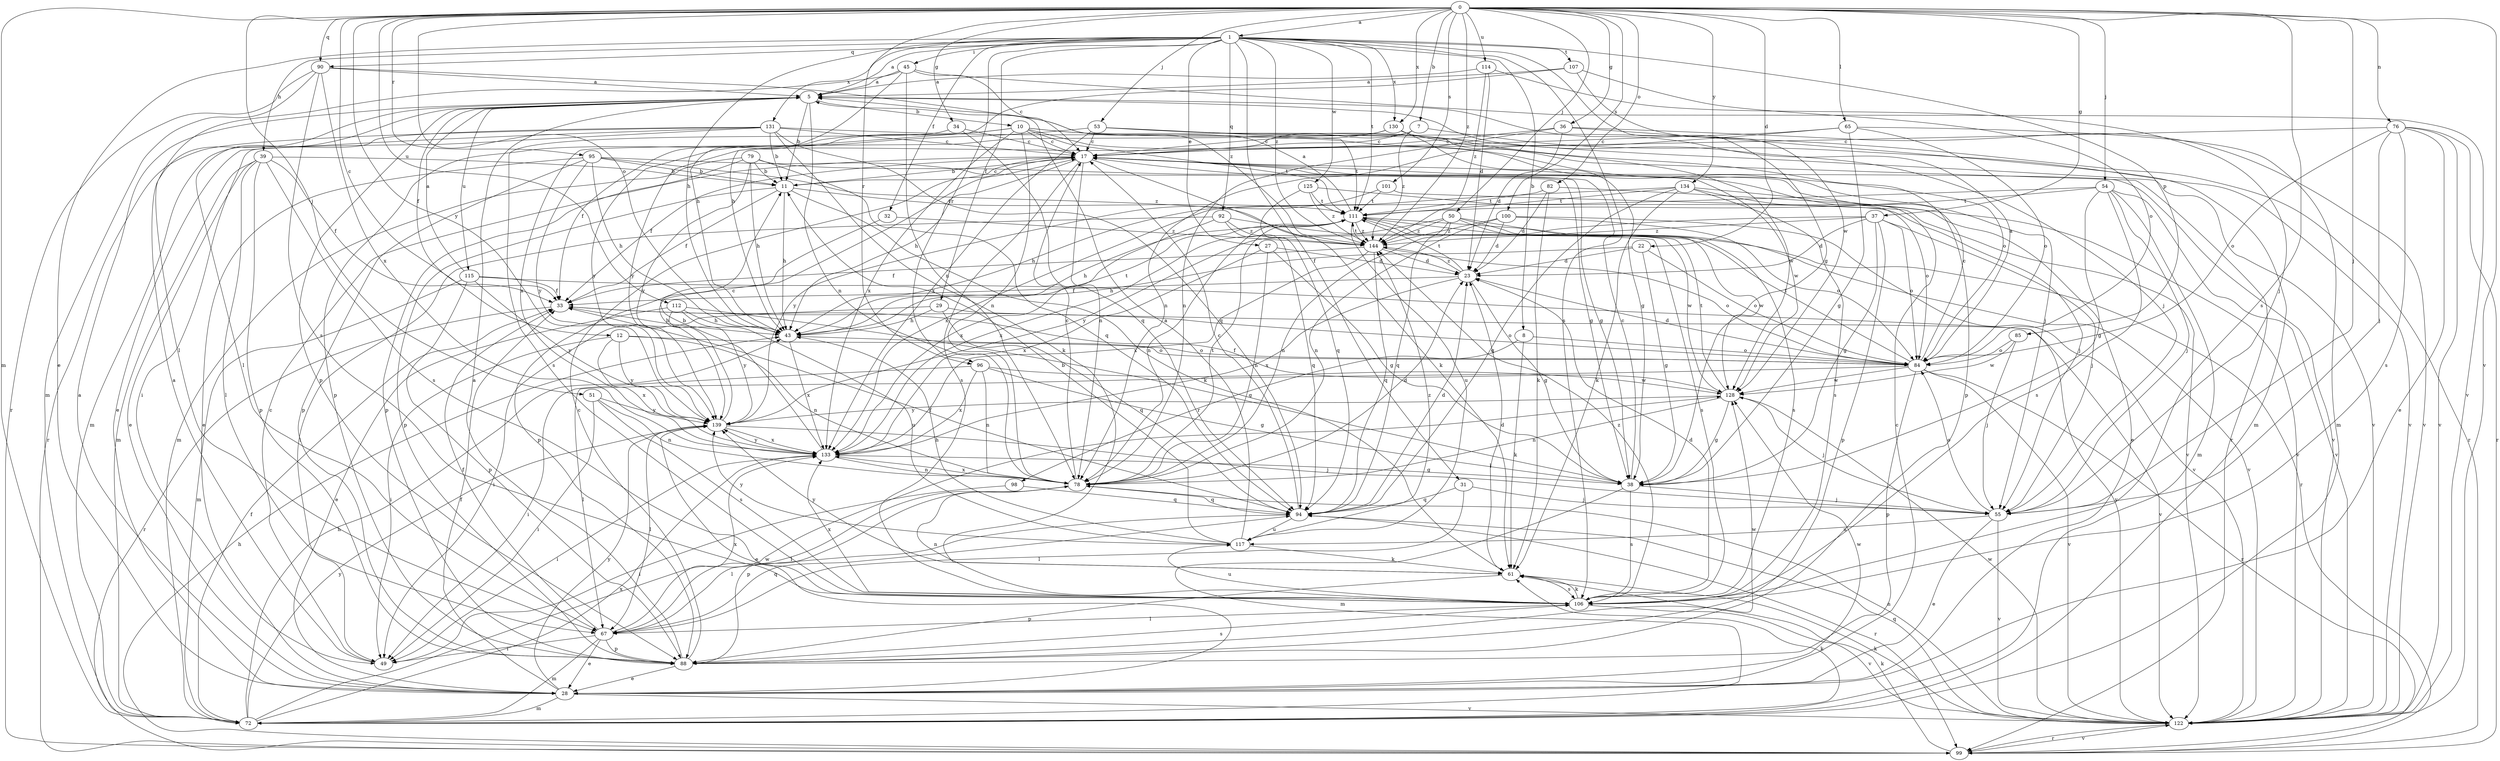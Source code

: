 strict digraph  {
0;
1;
5;
7;
8;
10;
11;
12;
17;
22;
23;
27;
28;
29;
31;
32;
33;
34;
36;
37;
38;
39;
43;
45;
49;
50;
51;
53;
54;
55;
61;
65;
67;
72;
76;
78;
79;
82;
84;
85;
88;
90;
92;
94;
95;
96;
98;
99;
100;
101;
106;
107;
111;
112;
114;
115;
117;
122;
125;
128;
130;
131;
133;
134;
139;
144;
0 -> 1  [label=a];
0 -> 7  [label=b];
0 -> 12  [label=c];
0 -> 22  [label=d];
0 -> 34  [label=g];
0 -> 36  [label=g];
0 -> 37  [label=g];
0 -> 50  [label=j];
0 -> 51  [label=j];
0 -> 53  [label=j];
0 -> 54  [label=j];
0 -> 55  [label=j];
0 -> 65  [label=l];
0 -> 72  [label=m];
0 -> 76  [label=n];
0 -> 82  [label=o];
0 -> 90  [label=q];
0 -> 95  [label=r];
0 -> 96  [label=r];
0 -> 100  [label=s];
0 -> 101  [label=s];
0 -> 106  [label=s];
0 -> 112  [label=u];
0 -> 114  [label=u];
0 -> 122  [label=v];
0 -> 130  [label=x];
0 -> 134  [label=y];
0 -> 139  [label=y];
0 -> 144  [label=z];
0 -> 43  [label=o];
1 -> 5  [label=a];
1 -> 8  [label=b];
1 -> 27  [label=e];
1 -> 28  [label=e];
1 -> 29  [label=f];
1 -> 31  [label=f];
1 -> 32  [label=f];
1 -> 38  [label=g];
1 -> 39  [label=h];
1 -> 43  [label=h];
1 -> 45  [label=i];
1 -> 85  [label=p];
1 -> 90  [label=q];
1 -> 92  [label=q];
1 -> 96  [label=r];
1 -> 106  [label=s];
1 -> 107  [label=t];
1 -> 111  [label=t];
1 -> 125  [label=w];
1 -> 130  [label=x];
1 -> 131  [label=x];
1 -> 144  [label=z];
5 -> 10  [label=b];
5 -> 11  [label=b];
5 -> 33  [label=f];
5 -> 55  [label=j];
5 -> 67  [label=l];
5 -> 78  [label=n];
5 -> 88  [label=p];
5 -> 115  [label=u];
7 -> 17  [label=c];
7 -> 122  [label=v];
7 -> 139  [label=y];
7 -> 144  [label=z];
8 -> 61  [label=k];
8 -> 84  [label=o];
8 -> 98  [label=r];
10 -> 17  [label=c];
10 -> 33  [label=f];
10 -> 55  [label=j];
10 -> 78  [label=n];
10 -> 88  [label=p];
10 -> 99  [label=r];
10 -> 111  [label=t];
10 -> 122  [label=v];
10 -> 133  [label=x];
11 -> 17  [label=c];
11 -> 33  [label=f];
11 -> 43  [label=h];
11 -> 61  [label=k];
11 -> 88  [label=p];
11 -> 111  [label=t];
12 -> 49  [label=i];
12 -> 78  [label=n];
12 -> 84  [label=o];
12 -> 133  [label=x];
12 -> 139  [label=y];
17 -> 11  [label=b];
17 -> 33  [label=f];
17 -> 43  [label=h];
17 -> 61  [label=k];
17 -> 78  [label=n];
17 -> 106  [label=s];
17 -> 122  [label=v];
17 -> 128  [label=w];
22 -> 23  [label=d];
22 -> 38  [label=g];
22 -> 43  [label=h];
22 -> 84  [label=o];
23 -> 33  [label=f];
23 -> 38  [label=g];
23 -> 111  [label=t];
23 -> 133  [label=x];
23 -> 144  [label=z];
27 -> 23  [label=d];
27 -> 38  [label=g];
27 -> 78  [label=n];
27 -> 133  [label=x];
28 -> 5  [label=a];
28 -> 17  [label=c];
28 -> 33  [label=f];
28 -> 72  [label=m];
28 -> 122  [label=v];
28 -> 128  [label=w];
28 -> 139  [label=y];
29 -> 43  [label=h];
29 -> 49  [label=i];
29 -> 94  [label=q];
29 -> 122  [label=v];
31 -> 55  [label=j];
31 -> 67  [label=l];
31 -> 94  [label=q];
32 -> 88  [label=p];
32 -> 144  [label=z];
33 -> 43  [label=h];
33 -> 84  [label=o];
33 -> 99  [label=r];
34 -> 17  [label=c];
34 -> 94  [label=q];
34 -> 106  [label=s];
36 -> 17  [label=c];
36 -> 23  [label=d];
36 -> 72  [label=m];
36 -> 78  [label=n];
36 -> 122  [label=v];
37 -> 23  [label=d];
37 -> 38  [label=g];
37 -> 55  [label=j];
37 -> 84  [label=o];
37 -> 88  [label=p];
37 -> 139  [label=y];
37 -> 144  [label=z];
38 -> 17  [label=c];
38 -> 55  [label=j];
38 -> 72  [label=m];
38 -> 106  [label=s];
39 -> 11  [label=b];
39 -> 28  [label=e];
39 -> 33  [label=f];
39 -> 67  [label=l];
39 -> 72  [label=m];
39 -> 88  [label=p];
39 -> 106  [label=s];
43 -> 84  [label=o];
43 -> 111  [label=t];
43 -> 133  [label=x];
45 -> 5  [label=a];
45 -> 17  [label=c];
45 -> 43  [label=h];
45 -> 67  [label=l];
45 -> 78  [label=n];
45 -> 122  [label=v];
49 -> 5  [label=a];
49 -> 17  [label=c];
50 -> 78  [label=n];
50 -> 94  [label=q];
50 -> 106  [label=s];
50 -> 122  [label=v];
50 -> 128  [label=w];
50 -> 133  [label=x];
50 -> 144  [label=z];
51 -> 49  [label=i];
51 -> 78  [label=n];
51 -> 106  [label=s];
51 -> 139  [label=y];
53 -> 17  [label=c];
53 -> 88  [label=p];
53 -> 99  [label=r];
53 -> 111  [label=t];
53 -> 133  [label=x];
53 -> 139  [label=y];
54 -> 38  [label=g];
54 -> 55  [label=j];
54 -> 72  [label=m];
54 -> 106  [label=s];
54 -> 111  [label=t];
54 -> 122  [label=v];
54 -> 133  [label=x];
55 -> 28  [label=e];
55 -> 84  [label=o];
55 -> 117  [label=u];
55 -> 122  [label=v];
61 -> 23  [label=d];
61 -> 88  [label=p];
61 -> 106  [label=s];
61 -> 139  [label=y];
65 -> 17  [label=c];
65 -> 38  [label=g];
65 -> 72  [label=m];
65 -> 78  [label=n];
65 -> 84  [label=o];
67 -> 28  [label=e];
67 -> 33  [label=f];
67 -> 49  [label=i];
67 -> 72  [label=m];
67 -> 88  [label=p];
67 -> 94  [label=q];
67 -> 133  [label=x];
72 -> 33  [label=f];
72 -> 43  [label=h];
72 -> 61  [label=k];
72 -> 128  [label=w];
72 -> 133  [label=x];
72 -> 139  [label=y];
76 -> 17  [label=c];
76 -> 28  [label=e];
76 -> 55  [label=j];
76 -> 84  [label=o];
76 -> 99  [label=r];
76 -> 106  [label=s];
76 -> 122  [label=v];
78 -> 17  [label=c];
78 -> 23  [label=d];
78 -> 67  [label=l];
78 -> 88  [label=p];
78 -> 94  [label=q];
78 -> 111  [label=t];
78 -> 133  [label=x];
79 -> 11  [label=b];
79 -> 38  [label=g];
79 -> 43  [label=h];
79 -> 72  [label=m];
79 -> 88  [label=p];
79 -> 94  [label=q];
79 -> 139  [label=y];
82 -> 23  [label=d];
82 -> 61  [label=k];
82 -> 111  [label=t];
82 -> 122  [label=v];
84 -> 5  [label=a];
84 -> 17  [label=c];
84 -> 23  [label=d];
84 -> 67  [label=l];
84 -> 88  [label=p];
84 -> 99  [label=r];
84 -> 111  [label=t];
84 -> 122  [label=v];
84 -> 128  [label=w];
85 -> 55  [label=j];
85 -> 84  [label=o];
85 -> 128  [label=w];
88 -> 5  [label=a];
88 -> 17  [label=c];
88 -> 28  [label=e];
88 -> 106  [label=s];
88 -> 128  [label=w];
90 -> 5  [label=a];
90 -> 72  [label=m];
90 -> 99  [label=r];
90 -> 106  [label=s];
90 -> 133  [label=x];
90 -> 144  [label=z];
92 -> 49  [label=i];
92 -> 94  [label=q];
92 -> 106  [label=s];
92 -> 133  [label=x];
92 -> 144  [label=z];
94 -> 17  [label=c];
94 -> 23  [label=d];
94 -> 33  [label=f];
94 -> 67  [label=l];
94 -> 99  [label=r];
94 -> 117  [label=u];
95 -> 11  [label=b];
95 -> 28  [label=e];
95 -> 38  [label=g];
95 -> 43  [label=h];
95 -> 88  [label=p];
95 -> 139  [label=y];
95 -> 144  [label=z];
96 -> 38  [label=g];
96 -> 49  [label=i];
96 -> 78  [label=n];
96 -> 128  [label=w];
96 -> 133  [label=x];
98 -> 49  [label=i];
98 -> 94  [label=q];
99 -> 43  [label=h];
99 -> 61  [label=k];
99 -> 122  [label=v];
100 -> 23  [label=d];
100 -> 78  [label=n];
100 -> 84  [label=o];
100 -> 122  [label=v];
100 -> 144  [label=z];
101 -> 111  [label=t];
101 -> 122  [label=v];
101 -> 139  [label=y];
106 -> 23  [label=d];
106 -> 61  [label=k];
106 -> 67  [label=l];
106 -> 78  [label=n];
106 -> 117  [label=u];
106 -> 122  [label=v];
106 -> 133  [label=x];
106 -> 144  [label=z];
107 -> 5  [label=a];
107 -> 43  [label=h];
107 -> 84  [label=o];
107 -> 128  [label=w];
111 -> 5  [label=a];
111 -> 43  [label=h];
111 -> 78  [label=n];
111 -> 99  [label=r];
111 -> 117  [label=u];
111 -> 128  [label=w];
111 -> 144  [label=z];
112 -> 28  [label=e];
112 -> 38  [label=g];
112 -> 43  [label=h];
112 -> 117  [label=u];
112 -> 139  [label=y];
114 -> 5  [label=a];
114 -> 23  [label=d];
114 -> 55  [label=j];
114 -> 144  [label=z];
115 -> 5  [label=a];
115 -> 33  [label=f];
115 -> 72  [label=m];
115 -> 88  [label=p];
115 -> 122  [label=v];
115 -> 139  [label=y];
117 -> 5  [label=a];
117 -> 11  [label=b];
117 -> 43  [label=h];
117 -> 61  [label=k];
117 -> 139  [label=y];
117 -> 144  [label=z];
122 -> 61  [label=k];
122 -> 78  [label=n];
122 -> 94  [label=q];
122 -> 99  [label=r];
122 -> 128  [label=w];
125 -> 55  [label=j];
125 -> 94  [label=q];
125 -> 111  [label=t];
125 -> 144  [label=z];
128 -> 33  [label=f];
128 -> 38  [label=g];
128 -> 55  [label=j];
128 -> 78  [label=n];
128 -> 111  [label=t];
128 -> 139  [label=y];
130 -> 17  [label=c];
130 -> 38  [label=g];
130 -> 128  [label=w];
130 -> 133  [label=x];
131 -> 11  [label=b];
131 -> 17  [label=c];
131 -> 28  [label=e];
131 -> 49  [label=i];
131 -> 61  [label=k];
131 -> 72  [label=m];
131 -> 84  [label=o];
131 -> 94  [label=q];
131 -> 99  [label=r];
133 -> 11  [label=b];
133 -> 38  [label=g];
133 -> 49  [label=i];
133 -> 78  [label=n];
133 -> 139  [label=y];
134 -> 28  [label=e];
134 -> 43  [label=h];
134 -> 61  [label=k];
134 -> 84  [label=o];
134 -> 94  [label=q];
134 -> 106  [label=s];
134 -> 111  [label=t];
139 -> 17  [label=c];
139 -> 28  [label=e];
139 -> 55  [label=j];
139 -> 67  [label=l];
139 -> 133  [label=x];
144 -> 23  [label=d];
144 -> 33  [label=f];
144 -> 84  [label=o];
144 -> 94  [label=q];
144 -> 111  [label=t];
144 -> 133  [label=x];
}
